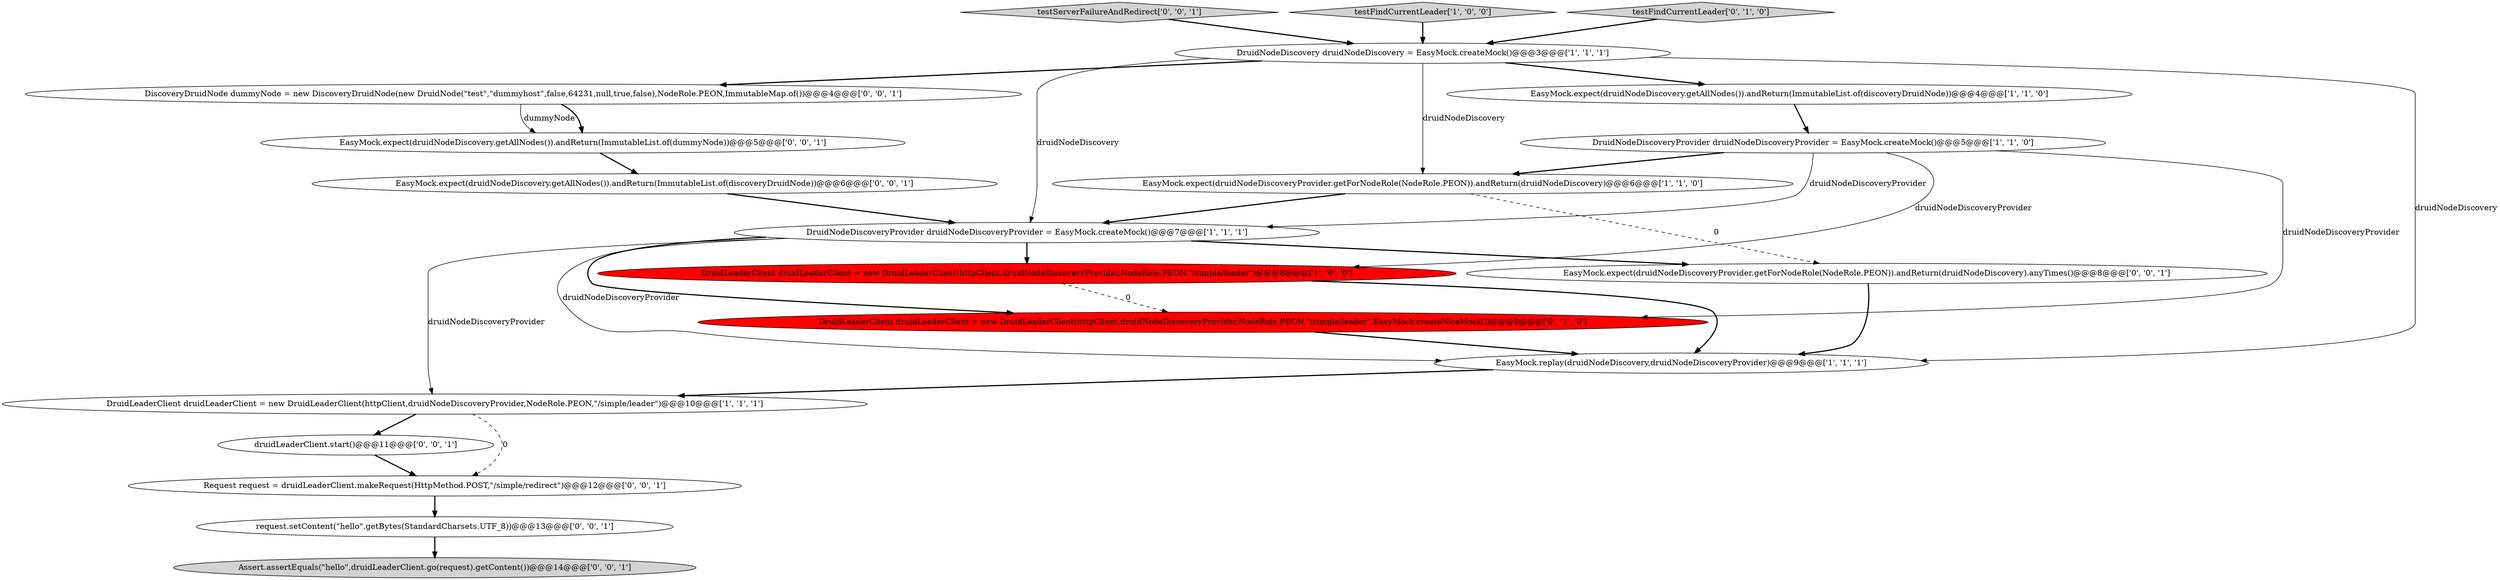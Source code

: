 digraph {
0 [style = filled, label = "EasyMock.replay(druidNodeDiscovery,druidNodeDiscoveryProvider)@@@9@@@['1', '1', '1']", fillcolor = white, shape = ellipse image = "AAA0AAABBB1BBB"];
1 [style = filled, label = "DruidLeaderClient druidLeaderClient = new DruidLeaderClient(httpClient,druidNodeDiscoveryProvider,NodeRole.PEON,\"/simple/leader\")@@@10@@@['1', '1', '1']", fillcolor = white, shape = ellipse image = "AAA0AAABBB1BBB"];
13 [style = filled, label = "Assert.assertEquals(\"hello\",druidLeaderClient.go(request).getContent())@@@14@@@['0', '0', '1']", fillcolor = lightgray, shape = ellipse image = "AAA0AAABBB3BBB"];
2 [style = filled, label = "DruidNodeDiscoveryProvider druidNodeDiscoveryProvider = EasyMock.createMock()@@@7@@@['1', '1', '1']", fillcolor = white, shape = ellipse image = "AAA0AAABBB1BBB"];
17 [style = filled, label = "DiscoveryDruidNode dummyNode = new DiscoveryDruidNode(new DruidNode(\"test\",\"dummyhost\",false,64231,null,true,false),NodeRole.PEON,ImmutableMap.of())@@@4@@@['0', '0', '1']", fillcolor = white, shape = ellipse image = "AAA0AAABBB3BBB"];
19 [style = filled, label = "testServerFailureAndRedirect['0', '0', '1']", fillcolor = lightgray, shape = diamond image = "AAA0AAABBB3BBB"];
12 [style = filled, label = "EasyMock.expect(druidNodeDiscoveryProvider.getForNodeRole(NodeRole.PEON)).andReturn(druidNodeDiscovery).anyTimes()@@@8@@@['0', '0', '1']", fillcolor = white, shape = ellipse image = "AAA0AAABBB3BBB"];
5 [style = filled, label = "testFindCurrentLeader['1', '0', '0']", fillcolor = lightgray, shape = diamond image = "AAA0AAABBB1BBB"];
9 [style = filled, label = "DruidLeaderClient druidLeaderClient = new DruidLeaderClient(httpClient,druidNodeDiscoveryProvider,NodeRole.PEON,\"/simple/leader\",EasyMock.createNiceMock())@@@8@@@['0', '1', '0']", fillcolor = red, shape = ellipse image = "AAA1AAABBB2BBB"];
8 [style = filled, label = "EasyMock.expect(druidNodeDiscoveryProvider.getForNodeRole(NodeRole.PEON)).andReturn(druidNodeDiscovery)@@@6@@@['1', '1', '0']", fillcolor = white, shape = ellipse image = "AAA0AAABBB1BBB"];
10 [style = filled, label = "testFindCurrentLeader['0', '1', '0']", fillcolor = lightgray, shape = diamond image = "AAA0AAABBB2BBB"];
14 [style = filled, label = "druidLeaderClient.start()@@@11@@@['0', '0', '1']", fillcolor = white, shape = ellipse image = "AAA0AAABBB3BBB"];
4 [style = filled, label = "DruidNodeDiscoveryProvider druidNodeDiscoveryProvider = EasyMock.createMock()@@@5@@@['1', '1', '0']", fillcolor = white, shape = ellipse image = "AAA0AAABBB1BBB"];
7 [style = filled, label = "EasyMock.expect(druidNodeDiscovery.getAllNodes()).andReturn(ImmutableList.of(discoveryDruidNode))@@@4@@@['1', '1', '0']", fillcolor = white, shape = ellipse image = "AAA0AAABBB1BBB"];
3 [style = filled, label = "DruidLeaderClient druidLeaderClient = new DruidLeaderClient(httpClient,druidNodeDiscoveryProvider,NodeRole.PEON,\"/simple/leader\")@@@8@@@['1', '0', '0']", fillcolor = red, shape = ellipse image = "AAA1AAABBB1BBB"];
15 [style = filled, label = "request.setContent(\"hello\".getBytes(StandardCharsets.UTF_8))@@@13@@@['0', '0', '1']", fillcolor = white, shape = ellipse image = "AAA0AAABBB3BBB"];
16 [style = filled, label = "EasyMock.expect(druidNodeDiscovery.getAllNodes()).andReturn(ImmutableList.of(dummyNode))@@@5@@@['0', '0', '1']", fillcolor = white, shape = ellipse image = "AAA0AAABBB3BBB"];
18 [style = filled, label = "Request request = druidLeaderClient.makeRequest(HttpMethod.POST,\"/simple/redirect\")@@@12@@@['0', '0', '1']", fillcolor = white, shape = ellipse image = "AAA0AAABBB3BBB"];
6 [style = filled, label = "DruidNodeDiscovery druidNodeDiscovery = EasyMock.createMock()@@@3@@@['1', '1', '1']", fillcolor = white, shape = ellipse image = "AAA0AAABBB1BBB"];
11 [style = filled, label = "EasyMock.expect(druidNodeDiscovery.getAllNodes()).andReturn(ImmutableList.of(discoveryDruidNode))@@@6@@@['0', '0', '1']", fillcolor = white, shape = ellipse image = "AAA0AAABBB3BBB"];
6->17 [style = bold, label=""];
6->8 [style = solid, label="druidNodeDiscovery"];
15->13 [style = bold, label=""];
4->9 [style = solid, label="druidNodeDiscoveryProvider"];
16->11 [style = bold, label=""];
9->0 [style = bold, label=""];
6->0 [style = solid, label="druidNodeDiscovery"];
2->3 [style = bold, label=""];
18->15 [style = bold, label=""];
2->0 [style = solid, label="druidNodeDiscoveryProvider"];
17->16 [style = solid, label="dummyNode"];
8->12 [style = dashed, label="0"];
4->2 [style = solid, label="druidNodeDiscoveryProvider"];
1->18 [style = dashed, label="0"];
7->4 [style = bold, label=""];
2->9 [style = bold, label=""];
19->6 [style = bold, label=""];
12->0 [style = bold, label=""];
10->6 [style = bold, label=""];
11->2 [style = bold, label=""];
3->0 [style = bold, label=""];
2->12 [style = bold, label=""];
6->2 [style = solid, label="druidNodeDiscovery"];
2->1 [style = solid, label="druidNodeDiscoveryProvider"];
5->6 [style = bold, label=""];
8->2 [style = bold, label=""];
3->9 [style = dashed, label="0"];
4->3 [style = solid, label="druidNodeDiscoveryProvider"];
0->1 [style = bold, label=""];
4->8 [style = bold, label=""];
14->18 [style = bold, label=""];
1->14 [style = bold, label=""];
6->7 [style = bold, label=""];
17->16 [style = bold, label=""];
}
